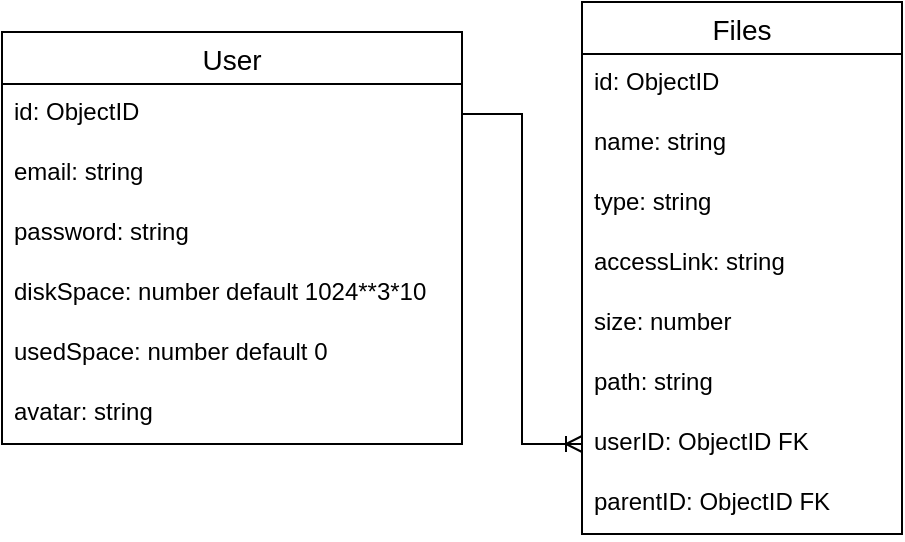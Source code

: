 <mxfile version="20.5.1" type="device"><diagram id="fyp1KQl5vFTFMh9cjDvI" name="Page-1"><mxGraphModel dx="1388" dy="309" grid="1" gridSize="10" guides="1" tooltips="1" connect="1" arrows="1" fold="1" page="1" pageScale="1" pageWidth="827" pageHeight="1169" math="0" shadow="0"><root><mxCell id="0"/><mxCell id="1" parent="0"/><mxCell id="zAcnDXLSAwB00b-wqn_f-1" value="User" style="swimlane;fontStyle=0;childLayout=stackLayout;horizontal=1;startSize=26;horizontalStack=0;resizeParent=1;resizeParentMax=0;resizeLast=0;collapsible=1;marginBottom=0;align=center;fontSize=14;" parent="1" vertex="1"><mxGeometry x="-130" y="190" width="230" height="206" as="geometry"/></mxCell><mxCell id="zAcnDXLSAwB00b-wqn_f-2" value="id: ObjectID" style="text;strokeColor=none;fillColor=none;spacingLeft=4;spacingRight=4;overflow=hidden;rotatable=0;points=[[0,0.5],[1,0.5]];portConstraint=eastwest;fontSize=12;" parent="zAcnDXLSAwB00b-wqn_f-1" vertex="1"><mxGeometry y="26" width="230" height="30" as="geometry"/></mxCell><mxCell id="zAcnDXLSAwB00b-wqn_f-3" value="email: string" style="text;strokeColor=none;fillColor=none;spacingLeft=4;spacingRight=4;overflow=hidden;rotatable=0;points=[[0,0.5],[1,0.5]];portConstraint=eastwest;fontSize=12;" parent="zAcnDXLSAwB00b-wqn_f-1" vertex="1"><mxGeometry y="56" width="230" height="30" as="geometry"/></mxCell><mxCell id="zAcnDXLSAwB00b-wqn_f-4" value="password: string" style="text;strokeColor=none;fillColor=none;spacingLeft=4;spacingRight=4;overflow=hidden;rotatable=0;points=[[0,0.5],[1,0.5]];portConstraint=eastwest;fontSize=12;" parent="zAcnDXLSAwB00b-wqn_f-1" vertex="1"><mxGeometry y="86" width="230" height="30" as="geometry"/></mxCell><mxCell id="zAcnDXLSAwB00b-wqn_f-5" value="diskSpace: number default 1024**3*10" style="text;strokeColor=none;fillColor=none;spacingLeft=4;spacingRight=4;overflow=hidden;rotatable=0;points=[[0,0.5],[1,0.5]];portConstraint=eastwest;fontSize=12;" parent="zAcnDXLSAwB00b-wqn_f-1" vertex="1"><mxGeometry y="116" width="230" height="30" as="geometry"/></mxCell><mxCell id="zAcnDXLSAwB00b-wqn_f-6" value="usedSpace: number default 0" style="text;strokeColor=none;fillColor=none;spacingLeft=4;spacingRight=4;overflow=hidden;rotatable=0;points=[[0,0.5],[1,0.5]];portConstraint=eastwest;fontSize=12;" parent="zAcnDXLSAwB00b-wqn_f-1" vertex="1"><mxGeometry y="146" width="230" height="30" as="geometry"/></mxCell><mxCell id="zAcnDXLSAwB00b-wqn_f-7" value="avatar: string" style="text;strokeColor=none;fillColor=none;spacingLeft=4;spacingRight=4;overflow=hidden;rotatable=0;points=[[0,0.5],[1,0.5]];portConstraint=eastwest;fontSize=12;" parent="zAcnDXLSAwB00b-wqn_f-1" vertex="1"><mxGeometry y="176" width="230" height="30" as="geometry"/></mxCell><mxCell id="zAcnDXLSAwB00b-wqn_f-8" value="Files" style="swimlane;fontStyle=0;childLayout=stackLayout;horizontal=1;startSize=26;horizontalStack=0;resizeParent=1;resizeParentMax=0;resizeLast=0;collapsible=1;marginBottom=0;align=center;fontSize=14;" parent="1" vertex="1"><mxGeometry x="160" y="175" width="160" height="266" as="geometry"/></mxCell><mxCell id="zAcnDXLSAwB00b-wqn_f-9" value="id: ObjectID" style="text;strokeColor=none;fillColor=none;spacingLeft=4;spacingRight=4;overflow=hidden;rotatable=0;points=[[0,0.5],[1,0.5]];portConstraint=eastwest;fontSize=12;" parent="zAcnDXLSAwB00b-wqn_f-8" vertex="1"><mxGeometry y="26" width="160" height="30" as="geometry"/></mxCell><mxCell id="zAcnDXLSAwB00b-wqn_f-10" value="name: string" style="text;strokeColor=none;fillColor=none;spacingLeft=4;spacingRight=4;overflow=hidden;rotatable=0;points=[[0,0.5],[1,0.5]];portConstraint=eastwest;fontSize=12;" parent="zAcnDXLSAwB00b-wqn_f-8" vertex="1"><mxGeometry y="56" width="160" height="30" as="geometry"/></mxCell><mxCell id="zAcnDXLSAwB00b-wqn_f-12" value="type: string" style="text;strokeColor=none;fillColor=none;spacingLeft=4;spacingRight=4;overflow=hidden;rotatable=0;points=[[0,0.5],[1,0.5]];portConstraint=eastwest;fontSize=12;" parent="zAcnDXLSAwB00b-wqn_f-8" vertex="1"><mxGeometry y="86" width="160" height="30" as="geometry"/></mxCell><mxCell id="zAcnDXLSAwB00b-wqn_f-15" value="accessLink: string" style="text;strokeColor=none;fillColor=none;spacingLeft=4;spacingRight=4;overflow=hidden;rotatable=0;points=[[0,0.5],[1,0.5]];portConstraint=eastwest;fontSize=12;" parent="zAcnDXLSAwB00b-wqn_f-8" vertex="1"><mxGeometry y="116" width="160" height="30" as="geometry"/></mxCell><mxCell id="zAcnDXLSAwB00b-wqn_f-13" value="size: number" style="text;strokeColor=none;fillColor=none;spacingLeft=4;spacingRight=4;overflow=hidden;rotatable=0;points=[[0,0.5],[1,0.5]];portConstraint=eastwest;fontSize=12;" parent="zAcnDXLSAwB00b-wqn_f-8" vertex="1"><mxGeometry y="146" width="160" height="30" as="geometry"/></mxCell><mxCell id="M4IlTz13sX9C_8OOq1_m-1" value="path: string" style="text;strokeColor=none;fillColor=none;spacingLeft=4;spacingRight=4;overflow=hidden;rotatable=0;points=[[0,0.5],[1,0.5]];portConstraint=eastwest;fontSize=12;" vertex="1" parent="zAcnDXLSAwB00b-wqn_f-8"><mxGeometry y="176" width="160" height="30" as="geometry"/></mxCell><mxCell id="zAcnDXLSAwB00b-wqn_f-11" value="userID: ObjectID FK" style="text;strokeColor=none;fillColor=none;spacingLeft=4;spacingRight=4;overflow=hidden;rotatable=0;points=[[0,0.5],[1,0.5]];portConstraint=eastwest;fontSize=12;" parent="zAcnDXLSAwB00b-wqn_f-8" vertex="1"><mxGeometry y="206" width="160" height="30" as="geometry"/></mxCell><mxCell id="zAcnDXLSAwB00b-wqn_f-14" value="parentID: ObjectID FK" style="text;strokeColor=none;fillColor=none;spacingLeft=4;spacingRight=4;overflow=hidden;rotatable=0;points=[[0,0.5],[1,0.5]];portConstraint=eastwest;fontSize=12;" parent="zAcnDXLSAwB00b-wqn_f-8" vertex="1"><mxGeometry y="236" width="160" height="30" as="geometry"/></mxCell><mxCell id="zAcnDXLSAwB00b-wqn_f-16" value="" style="edgeStyle=entityRelationEdgeStyle;fontSize=12;html=1;endArrow=ERoneToMany;rounded=0;exitX=1;exitY=0.5;exitDx=0;exitDy=0;entryX=0;entryY=0.5;entryDx=0;entryDy=0;" parent="1" source="zAcnDXLSAwB00b-wqn_f-2" target="zAcnDXLSAwB00b-wqn_f-11" edge="1"><mxGeometry width="100" height="100" relative="1" as="geometry"><mxPoint x="210" y="320" as="sourcePoint"/><mxPoint x="400" y="190" as="targetPoint"/></mxGeometry></mxCell></root></mxGraphModel></diagram></mxfile>